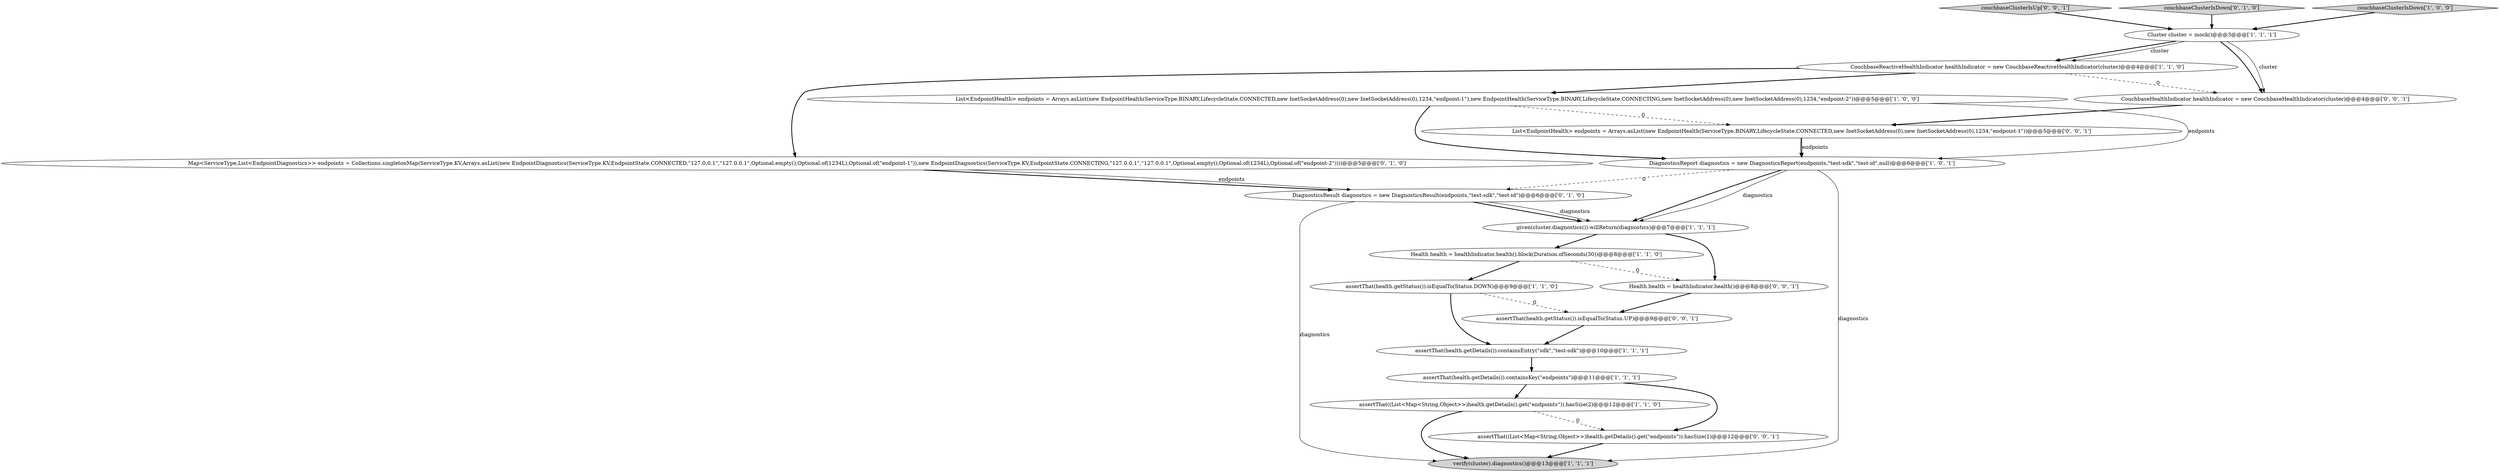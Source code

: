 digraph {
19 [style = filled, label = "assertThat((List<Map<String,Object>>)health.getDetails().get(\"endpoints\")).hasSize(1)@@@12@@@['0', '0', '1']", fillcolor = white, shape = ellipse image = "AAA0AAABBB3BBB"];
9 [style = filled, label = "verify(cluster).diagnostics()@@@13@@@['1', '1', '1']", fillcolor = lightgray, shape = ellipse image = "AAA0AAABBB1BBB"];
2 [style = filled, label = "assertThat(health.getDetails()).containsEntry(\"sdk\",\"test-sdk\")@@@10@@@['1', '1', '1']", fillcolor = white, shape = ellipse image = "AAA0AAABBB1BBB"];
3 [style = filled, label = "DiagnosticsReport diagnostics = new DiagnosticsReport(endpoints,\"test-sdk\",\"test-id\",null)@@@6@@@['1', '0', '1']", fillcolor = white, shape = ellipse image = "AAA0AAABBB1BBB"];
16 [style = filled, label = "CouchbaseHealthIndicator healthIndicator = new CouchbaseHealthIndicator(cluster)@@@4@@@['0', '0', '1']", fillcolor = white, shape = ellipse image = "AAA0AAABBB3BBB"];
6 [style = filled, label = "assertThat((List<Map<String,Object>>)health.getDetails().get(\"endpoints\")).hasSize(2)@@@12@@@['1', '1', '0']", fillcolor = white, shape = ellipse image = "AAA0AAABBB1BBB"];
18 [style = filled, label = "List<EndpointHealth> endpoints = Arrays.asList(new EndpointHealth(ServiceType.BINARY,LifecycleState.CONNECTED,new InetSocketAddress(0),new InetSocketAddress(0),1234,\"endpoint-1\"))@@@5@@@['0', '0', '1']", fillcolor = white, shape = ellipse image = "AAA0AAABBB3BBB"];
12 [style = filled, label = "DiagnosticsResult diagnostics = new DiagnosticsResult(endpoints,\"test-sdk\",\"test-id\")@@@6@@@['0', '1', '0']", fillcolor = white, shape = ellipse image = "AAA1AAABBB2BBB"];
14 [style = filled, label = "Map<ServiceType,List<EndpointDiagnostics>> endpoints = Collections.singletonMap(ServiceType.KV,Arrays.asList(new EndpointDiagnostics(ServiceType.KV,EndpointState.CONNECTED,\"127.0.0.1\",\"127.0.0.1\",Optional.empty(),Optional.of(1234L),Optional.of(\"endpoint-1\")),new EndpointDiagnostics(ServiceType.KV,EndpointState.CONNECTING,\"127.0.0.1\",\"127.0.0.1\",Optional.empty(),Optional.of(1234L),Optional.of(\"endpoint-2\"))))@@@5@@@['0', '1', '0']", fillcolor = white, shape = ellipse image = "AAA0AAABBB2BBB"];
15 [style = filled, label = "Health health = healthIndicator.health()@@@8@@@['0', '0', '1']", fillcolor = white, shape = ellipse image = "AAA0AAABBB3BBB"];
17 [style = filled, label = "couchbaseClusterIsUp['0', '0', '1']", fillcolor = lightgray, shape = diamond image = "AAA0AAABBB3BBB"];
4 [style = filled, label = "Cluster cluster = mock()@@@3@@@['1', '1', '1']", fillcolor = white, shape = ellipse image = "AAA0AAABBB1BBB"];
20 [style = filled, label = "assertThat(health.getStatus()).isEqualTo(Status.UP)@@@9@@@['0', '0', '1']", fillcolor = white, shape = ellipse image = "AAA0AAABBB3BBB"];
0 [style = filled, label = "Health health = healthIndicator.health().block(Duration.ofSeconds(30))@@@8@@@['1', '1', '0']", fillcolor = white, shape = ellipse image = "AAA0AAABBB1BBB"];
8 [style = filled, label = "assertThat(health.getDetails()).containsKey(\"endpoints\")@@@11@@@['1', '1', '1']", fillcolor = white, shape = ellipse image = "AAA0AAABBB1BBB"];
13 [style = filled, label = "couchbaseClusterIsDown['0', '1', '0']", fillcolor = lightgray, shape = diamond image = "AAA0AAABBB2BBB"];
7 [style = filled, label = "assertThat(health.getStatus()).isEqualTo(Status.DOWN)@@@9@@@['1', '1', '0']", fillcolor = white, shape = ellipse image = "AAA0AAABBB1BBB"];
1 [style = filled, label = "couchbaseClusterIsDown['1', '0', '0']", fillcolor = lightgray, shape = diamond image = "AAA0AAABBB1BBB"];
11 [style = filled, label = "given(cluster.diagnostics()).willReturn(diagnostics)@@@7@@@['1', '1', '1']", fillcolor = white, shape = ellipse image = "AAA0AAABBB1BBB"];
10 [style = filled, label = "List<EndpointHealth> endpoints = Arrays.asList(new EndpointHealth(ServiceType.BINARY,LifecycleState.CONNECTED,new InetSocketAddress(0),new InetSocketAddress(0),1234,\"endpoint-1\"),new EndpointHealth(ServiceType.BINARY,LifecycleState.CONNECTING,new InetSocketAddress(0),new InetSocketAddress(0),1234,\"endpoint-2\"))@@@5@@@['1', '0', '0']", fillcolor = white, shape = ellipse image = "AAA0AAABBB1BBB"];
5 [style = filled, label = "CouchbaseReactiveHealthIndicator healthIndicator = new CouchbaseReactiveHealthIndicator(cluster)@@@4@@@['1', '1', '0']", fillcolor = white, shape = ellipse image = "AAA0AAABBB1BBB"];
18->3 [style = solid, label="endpoints"];
18->3 [style = bold, label=""];
5->14 [style = bold, label=""];
5->16 [style = dashed, label="0"];
3->11 [style = bold, label=""];
19->9 [style = bold, label=""];
13->4 [style = bold, label=""];
10->18 [style = dashed, label="0"];
4->16 [style = bold, label=""];
0->7 [style = bold, label=""];
16->18 [style = bold, label=""];
7->20 [style = dashed, label="0"];
11->0 [style = bold, label=""];
4->5 [style = bold, label=""];
10->3 [style = solid, label="endpoints"];
14->12 [style = bold, label=""];
11->15 [style = bold, label=""];
8->6 [style = bold, label=""];
14->12 [style = solid, label="endpoints"];
5->10 [style = bold, label=""];
4->16 [style = solid, label="cluster"];
4->5 [style = solid, label="cluster"];
2->8 [style = bold, label=""];
10->3 [style = bold, label=""];
6->9 [style = bold, label=""];
17->4 [style = bold, label=""];
12->9 [style = solid, label="diagnostics"];
3->11 [style = solid, label="diagnostics"];
3->9 [style = solid, label="diagnostics"];
1->4 [style = bold, label=""];
15->20 [style = bold, label=""];
12->11 [style = bold, label=""];
0->15 [style = dashed, label="0"];
20->2 [style = bold, label=""];
6->19 [style = dashed, label="0"];
3->12 [style = dashed, label="0"];
12->11 [style = solid, label="diagnostics"];
8->19 [style = bold, label=""];
7->2 [style = bold, label=""];
}

